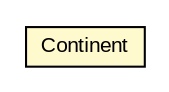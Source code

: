 #!/usr/local/bin/dot
#
# Class diagram 
# Generated by UMLGraph version R5_6 (http://www.umlgraph.org/)
#

digraph G {
	edge [fontname="arial",fontsize=10,labelfontname="arial",labelfontsize=10];
	node [fontname="arial",fontsize=10,shape=plaintext];
	nodesep=0.25;
	ranksep=0.5;
	// TerritoryList.Continent
	c302 [label=<<table title="TerritoryList.Continent" border="0" cellborder="1" cellspacing="0" cellpadding="2" port="p" bgcolor="lemonChiffon" href="./TerritoryList.Continent.html">
		<tr><td><table border="0" cellspacing="0" cellpadding="1">
<tr><td align="center" balign="center"> Continent </td></tr>
		</table></td></tr>
		</table>>, URL="./TerritoryList.Continent.html", fontname="arial", fontcolor="black", fontsize=10.0];
}

